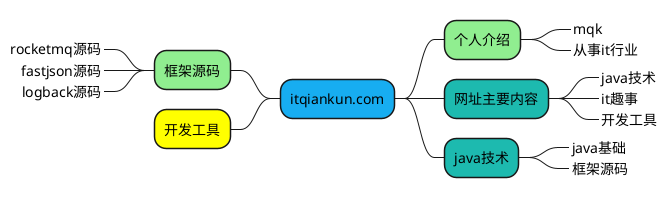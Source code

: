 @startmindmap
+[#17ADF1] itqiankun.com
++[#lightgreen] 个人介绍
+++_ mqk
+++_ 从事it行业
++[#1DBAAF] 网址主要内容
+++_ java技术
+++_ it趣事
+++_ 开发工具
++[#1DBAAF] java技术
+++_ java基础
+++_ 框架源码
--[#lightgreen] 框架源码
---_ rocketmq源码
---_ fastjson源码
---_ logback源码
--[#yellow] 开发工具
@endmindmap